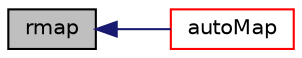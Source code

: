 digraph "rmap"
{
  bgcolor="transparent";
  edge [fontname="Helvetica",fontsize="10",labelfontname="Helvetica",labelfontsize="10"];
  node [fontname="Helvetica",fontsize="10",shape=record];
  rankdir="LR";
  Node142 [label="rmap",height=0.2,width=0.4,color="black", fillcolor="grey75", style="filled", fontcolor="black"];
  Node142 -> Node143 [dir="back",color="midnightblue",fontsize="10",style="solid",fontname="Helvetica"];
  Node143 [label="autoMap",height=0.2,width=0.4,color="red",URL="$a22817.html#a14e8e75907d10256d8a4ab61520e7e08",tooltip="Map (and resize as needed) from self given a mapping object. "];
}
